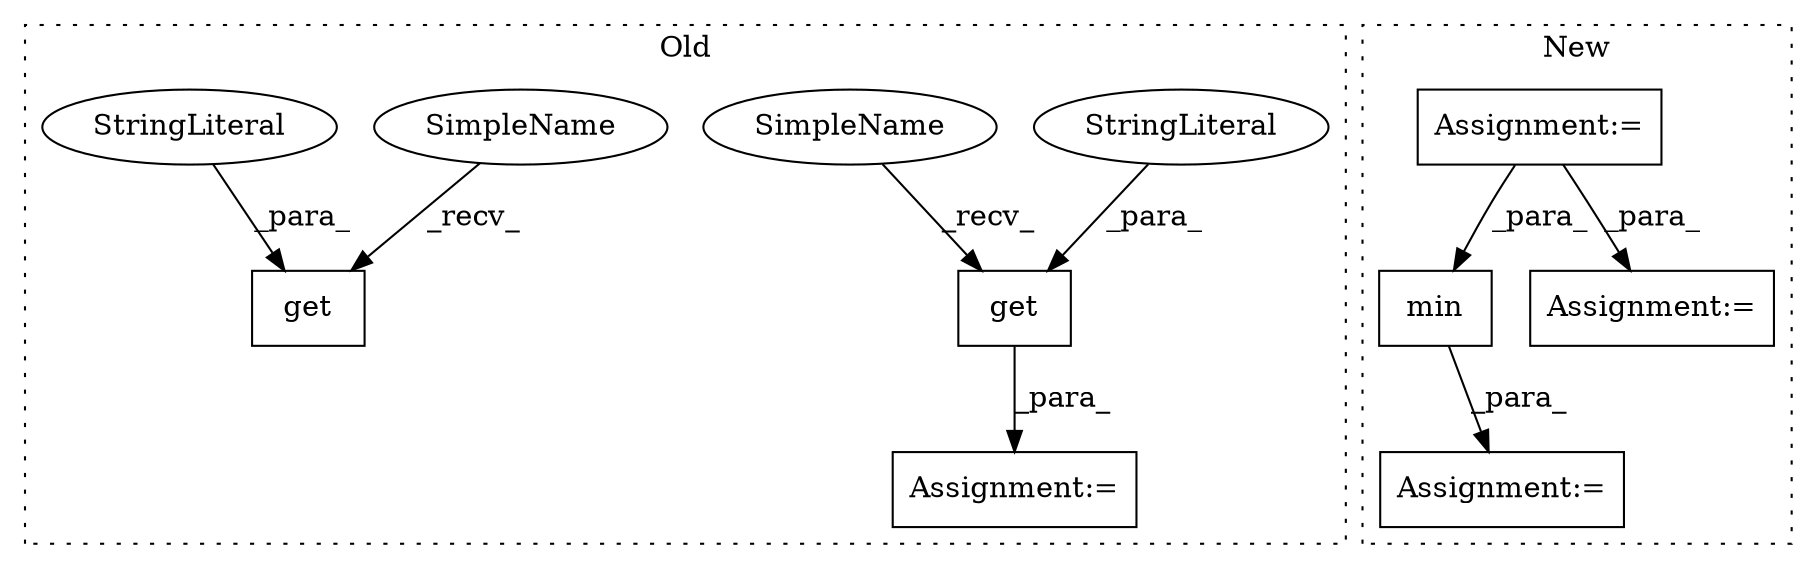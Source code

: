 digraph G {
subgraph cluster0 {
1 [label="get" a="32" s="8912,8924" l="4,1" shape="box"];
4 [label="StringLiteral" a="45" s="8916" l="6" shape="ellipse"];
6 [label="get" a="32" s="8949,8960" l="4,1" shape="box"];
7 [label="StringLiteral" a="45" s="8953" l="5" shape="ellipse"];
8 [label="Assignment:=" a="7" s="8897" l="1" shape="box"];
10 [label="SimpleName" a="42" s="8898" l="13" shape="ellipse"];
11 [label="SimpleName" a="42" s="8935" l="13" shape="ellipse"];
label = "Old";
style="dotted";
}
subgraph cluster1 {
2 [label="min" a="32" s="9553,9565" l="4,1" shape="box"];
3 [label="Assignment:=" a="7" s="9499" l="1" shape="box"];
5 [label="Assignment:=" a="7" s="9318" l="1" shape="box"];
9 [label="Assignment:=" a="7" s="9846" l="35" shape="box"];
label = "New";
style="dotted";
}
1 -> 8 [label="_para_"];
2 -> 3 [label="_para_"];
4 -> 1 [label="_para_"];
5 -> 9 [label="_para_"];
5 -> 2 [label="_para_"];
7 -> 6 [label="_para_"];
10 -> 1 [label="_recv_"];
11 -> 6 [label="_recv_"];
}